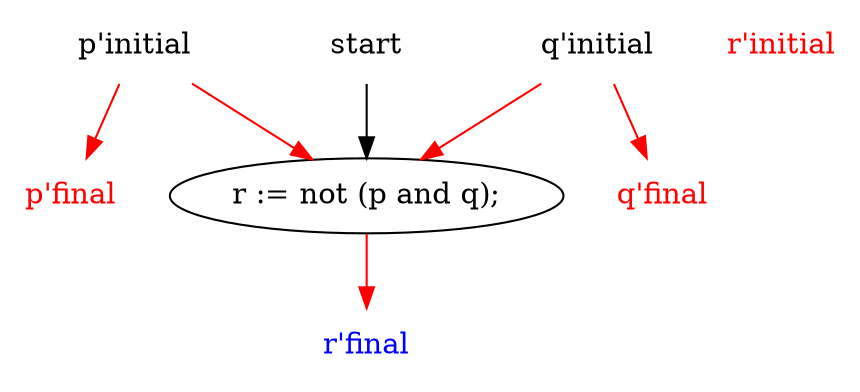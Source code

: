 // nandgate_pdg
digraph G {
   graph [splines=True];
    1 [label="start",shape="plaintext"];
    3 [label="p'initial",shape="plaintext"];
    4 [label="p'final",shape="plaintext",fontcolor="red"];
    5 [label="q'initial",shape="plaintext"];
    6 [label="q'final",shape="plaintext",fontcolor="red"];
    7 [label="r'initial",shape="plaintext",fontcolor="red"];
    8 [label="r'final",shape="plaintext",fontcolor="blue"];
    11 [label="r := not (p and q);"];

    1 ->  11 [arrowType="normal"];
    3 ->  4 [arrowType="normal",color="red"];
    3 ->  11 [arrowType="normal",color="red"];
    5 ->  6 [arrowType="normal",color="red"];
    5 ->  11 [arrowType="normal",color="red"];
    11 ->  8 [arrowType="normal",color="red"];
}
